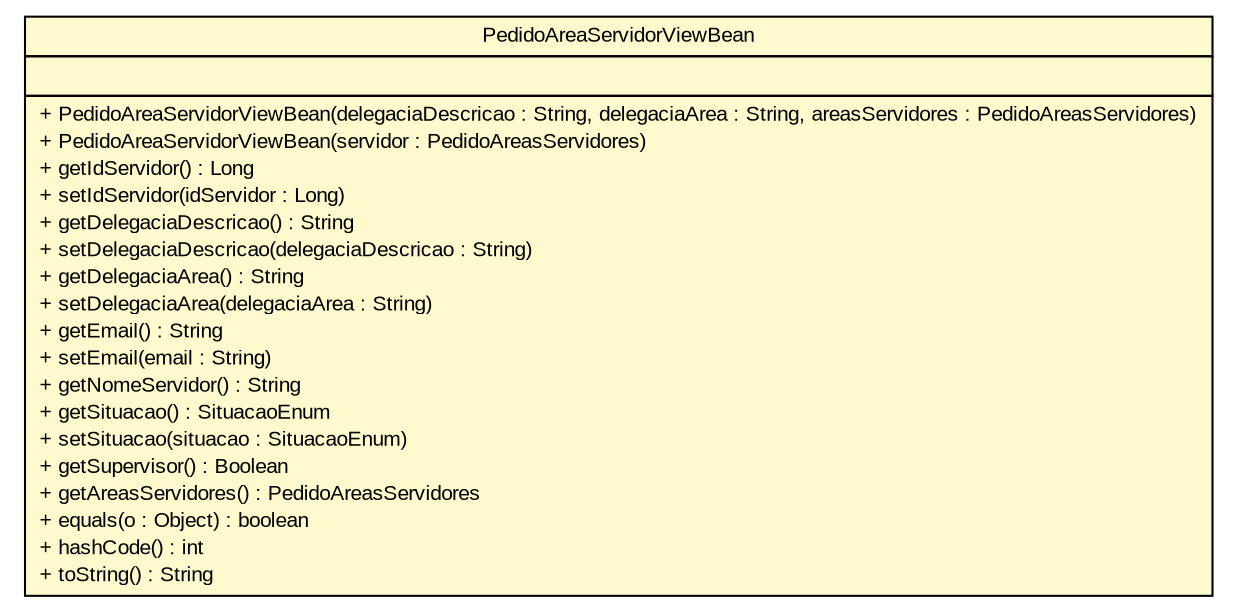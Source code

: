 #!/usr/local/bin/dot
#
# Class diagram 
# Generated by UMLGraph version R5_6 (http://www.umlgraph.org/)
#

digraph G {
	edge [fontname="arial",fontsize=10,labelfontname="arial",labelfontsize=10];
	node [fontname="arial",fontsize=10,shape=plaintext];
	nodesep=0.25;
	ranksep=0.5;
	// br.gov.to.sefaz.arr.parametros.managedbean.viewbean.PedidoAreaServidorViewBean
	c559090 [label=<<table title="br.gov.to.sefaz.arr.parametros.managedbean.viewbean.PedidoAreaServidorViewBean" border="0" cellborder="1" cellspacing="0" cellpadding="2" port="p" bgcolor="lemonChiffon" href="./PedidoAreaServidorViewBean.html">
		<tr><td><table border="0" cellspacing="0" cellpadding="1">
<tr><td align="center" balign="center"> PedidoAreaServidorViewBean </td></tr>
		</table></td></tr>
		<tr><td><table border="0" cellspacing="0" cellpadding="1">
<tr><td align="left" balign="left">  </td></tr>
		</table></td></tr>
		<tr><td><table border="0" cellspacing="0" cellpadding="1">
<tr><td align="left" balign="left"> + PedidoAreaServidorViewBean(delegaciaDescricao : String, delegaciaArea : String, areasServidores : PedidoAreasServidores) </td></tr>
<tr><td align="left" balign="left"> + PedidoAreaServidorViewBean(servidor : PedidoAreasServidores) </td></tr>
<tr><td align="left" balign="left"> + getIdServidor() : Long </td></tr>
<tr><td align="left" balign="left"> + setIdServidor(idServidor : Long) </td></tr>
<tr><td align="left" balign="left"> + getDelegaciaDescricao() : String </td></tr>
<tr><td align="left" balign="left"> + setDelegaciaDescricao(delegaciaDescricao : String) </td></tr>
<tr><td align="left" balign="left"> + getDelegaciaArea() : String </td></tr>
<tr><td align="left" balign="left"> + setDelegaciaArea(delegaciaArea : String) </td></tr>
<tr><td align="left" balign="left"> + getEmail() : String </td></tr>
<tr><td align="left" balign="left"> + setEmail(email : String) </td></tr>
<tr><td align="left" balign="left"> + getNomeServidor() : String </td></tr>
<tr><td align="left" balign="left"> + getSituacao() : SituacaoEnum </td></tr>
<tr><td align="left" balign="left"> + setSituacao(situacao : SituacaoEnum) </td></tr>
<tr><td align="left" balign="left"> + getSupervisor() : Boolean </td></tr>
<tr><td align="left" balign="left"> + getAreasServidores() : PedidoAreasServidores </td></tr>
<tr><td align="left" balign="left"> + equals(o : Object) : boolean </td></tr>
<tr><td align="left" balign="left"> + hashCode() : int </td></tr>
<tr><td align="left" balign="left"> + toString() : String </td></tr>
		</table></td></tr>
		</table>>, URL="./PedidoAreaServidorViewBean.html", fontname="arial", fontcolor="black", fontsize=10.0];
}

